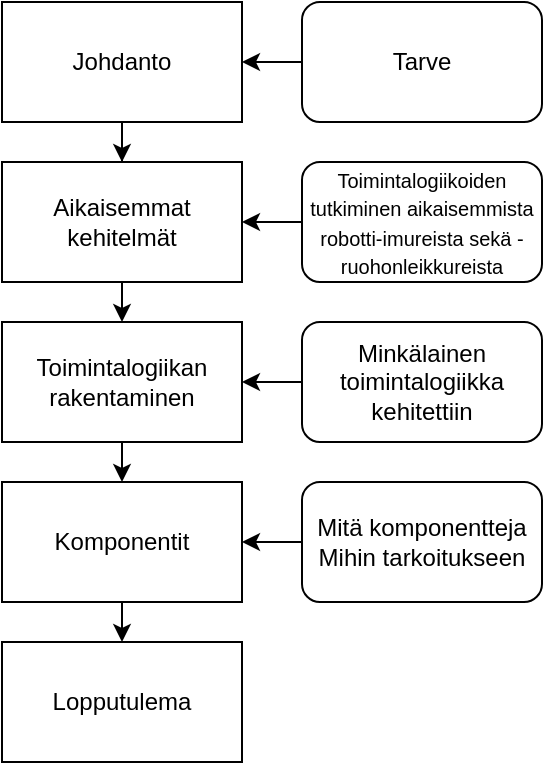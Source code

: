 <mxfile version="16.4.6" type="github">
  <diagram id="oQeZkwXzfm3SIni4WCjP" name="Page-1">
    <mxGraphModel dx="1422" dy="772" grid="1" gridSize="10" guides="1" tooltips="1" connect="1" arrows="1" fold="1" page="1" pageScale="1" pageWidth="827" pageHeight="1169" math="0" shadow="0">
      <root>
        <mxCell id="0" />
        <mxCell id="1" parent="0" />
        <mxCell id="8YuRQceYXNouaps_eJ_H-20" style="edgeStyle=orthogonalEdgeStyle;rounded=0;orthogonalLoop=1;jettySize=auto;html=1;exitX=0.5;exitY=1;exitDx=0;exitDy=0;" edge="1" parent="1" source="8YuRQceYXNouaps_eJ_H-1" target="8YuRQceYXNouaps_eJ_H-4">
          <mxGeometry relative="1" as="geometry" />
        </mxCell>
        <mxCell id="8YuRQceYXNouaps_eJ_H-1" value="Johdanto" style="rounded=0;whiteSpace=wrap;html=1;" vertex="1" parent="1">
          <mxGeometry x="80" y="120" width="120" height="60" as="geometry" />
        </mxCell>
        <mxCell id="8YuRQceYXNouaps_eJ_H-10" style="edgeStyle=orthogonalEdgeStyle;rounded=0;orthogonalLoop=1;jettySize=auto;html=1;exitX=0.5;exitY=1;exitDx=0;exitDy=0;entryX=0.5;entryY=0;entryDx=0;entryDy=0;" edge="1" parent="1" source="8YuRQceYXNouaps_eJ_H-2" target="8YuRQceYXNouaps_eJ_H-3">
          <mxGeometry relative="1" as="geometry" />
        </mxCell>
        <mxCell id="8YuRQceYXNouaps_eJ_H-2" value="Toimintalogiikan rakentaminen" style="rounded=0;whiteSpace=wrap;html=1;" vertex="1" parent="1">
          <mxGeometry x="80" y="280" width="120" height="60" as="geometry" />
        </mxCell>
        <mxCell id="8YuRQceYXNouaps_eJ_H-23" style="edgeStyle=orthogonalEdgeStyle;rounded=0;orthogonalLoop=1;jettySize=auto;html=1;exitX=0.5;exitY=1;exitDx=0;exitDy=0;entryX=0.5;entryY=0;entryDx=0;entryDy=0;" edge="1" parent="1" source="8YuRQceYXNouaps_eJ_H-3" target="8YuRQceYXNouaps_eJ_H-22">
          <mxGeometry relative="1" as="geometry" />
        </mxCell>
        <mxCell id="8YuRQceYXNouaps_eJ_H-3" value="Komponentit" style="whiteSpace=wrap;html=1;" vertex="1" parent="1">
          <mxGeometry x="80" y="360" width="120" height="60" as="geometry" />
        </mxCell>
        <mxCell id="8YuRQceYXNouaps_eJ_H-21" style="edgeStyle=orthogonalEdgeStyle;rounded=0;orthogonalLoop=1;jettySize=auto;html=1;exitX=0.5;exitY=1;exitDx=0;exitDy=0;entryX=0.5;entryY=0;entryDx=0;entryDy=0;" edge="1" parent="1" source="8YuRQceYXNouaps_eJ_H-4" target="8YuRQceYXNouaps_eJ_H-2">
          <mxGeometry relative="1" as="geometry" />
        </mxCell>
        <mxCell id="8YuRQceYXNouaps_eJ_H-4" value="Aikaisemmat kehitelmät" style="whiteSpace=wrap;html=1;" vertex="1" parent="1">
          <mxGeometry x="80" y="200" width="120" height="60" as="geometry" />
        </mxCell>
        <mxCell id="8YuRQceYXNouaps_eJ_H-8" style="edgeStyle=orthogonalEdgeStyle;rounded=0;orthogonalLoop=1;jettySize=auto;html=1;exitX=0;exitY=0.5;exitDx=0;exitDy=0;entryX=1;entryY=0.5;entryDx=0;entryDy=0;" edge="1" parent="1" target="8YuRQceYXNouaps_eJ_H-1">
          <mxGeometry relative="1" as="geometry">
            <mxPoint x="230" y="150" as="sourcePoint" />
          </mxGeometry>
        </mxCell>
        <mxCell id="8YuRQceYXNouaps_eJ_H-6" value="Tarve" style="rounded=1;whiteSpace=wrap;html=1;" vertex="1" parent="1">
          <mxGeometry x="230" y="120" width="120" height="60" as="geometry" />
        </mxCell>
        <mxCell id="8YuRQceYXNouaps_eJ_H-19" style="edgeStyle=orthogonalEdgeStyle;rounded=0;orthogonalLoop=1;jettySize=auto;html=1;exitX=0;exitY=0.5;exitDx=0;exitDy=0;entryX=1;entryY=0.5;entryDx=0;entryDy=0;" edge="1" parent="1" source="8YuRQceYXNouaps_eJ_H-12" target="8YuRQceYXNouaps_eJ_H-4">
          <mxGeometry relative="1" as="geometry" />
        </mxCell>
        <mxCell id="8YuRQceYXNouaps_eJ_H-12" value="&lt;font style=&quot;font-size: 10px&quot;&gt;Toimintalogiikoiden tutkiminen aikaisemmista robotti-imureista sekä -ruohonleikkureista&lt;/font&gt;" style="rounded=1;whiteSpace=wrap;html=1;" vertex="1" parent="1">
          <mxGeometry x="230" y="200" width="120" height="60" as="geometry" />
        </mxCell>
        <mxCell id="8YuRQceYXNouaps_eJ_H-18" style="edgeStyle=orthogonalEdgeStyle;rounded=0;orthogonalLoop=1;jettySize=auto;html=1;exitX=0;exitY=0.5;exitDx=0;exitDy=0;entryX=1;entryY=0.5;entryDx=0;entryDy=0;" edge="1" parent="1" source="8YuRQceYXNouaps_eJ_H-14" target="8YuRQceYXNouaps_eJ_H-2">
          <mxGeometry relative="1" as="geometry" />
        </mxCell>
        <mxCell id="8YuRQceYXNouaps_eJ_H-14" value="Minkälainen toimintalogiikka kehitettiin" style="rounded=1;whiteSpace=wrap;html=1;" vertex="1" parent="1">
          <mxGeometry x="230" y="280" width="120" height="60" as="geometry" />
        </mxCell>
        <mxCell id="8YuRQceYXNouaps_eJ_H-17" style="edgeStyle=orthogonalEdgeStyle;rounded=0;orthogonalLoop=1;jettySize=auto;html=1;exitX=0;exitY=0.5;exitDx=0;exitDy=0;entryX=1;entryY=0.5;entryDx=0;entryDy=0;" edge="1" parent="1" source="8YuRQceYXNouaps_eJ_H-16" target="8YuRQceYXNouaps_eJ_H-3">
          <mxGeometry relative="1" as="geometry" />
        </mxCell>
        <mxCell id="8YuRQceYXNouaps_eJ_H-16" value="Mitä komponentteja Mihin tarkoitukseen" style="rounded=1;whiteSpace=wrap;html=1;" vertex="1" parent="1">
          <mxGeometry x="230" y="360" width="120" height="60" as="geometry" />
        </mxCell>
        <mxCell id="8YuRQceYXNouaps_eJ_H-22" value="Lopputulema" style="rounded=0;whiteSpace=wrap;html=1;" vertex="1" parent="1">
          <mxGeometry x="80" y="440" width="120" height="60" as="geometry" />
        </mxCell>
      </root>
    </mxGraphModel>
  </diagram>
</mxfile>
